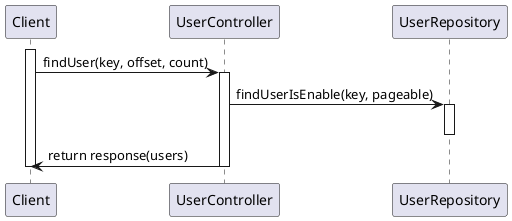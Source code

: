 @startuml

activate Client

Client -> UserController: findUser(key, offset, count)
activate UserController

UserController -> UserRepository: findUserIsEnable(key, pageable)
activate UserRepository
deactivate UserRepository

UserController -> Client: return response(users)

deactivate UserController

deactivate Client

@enduml